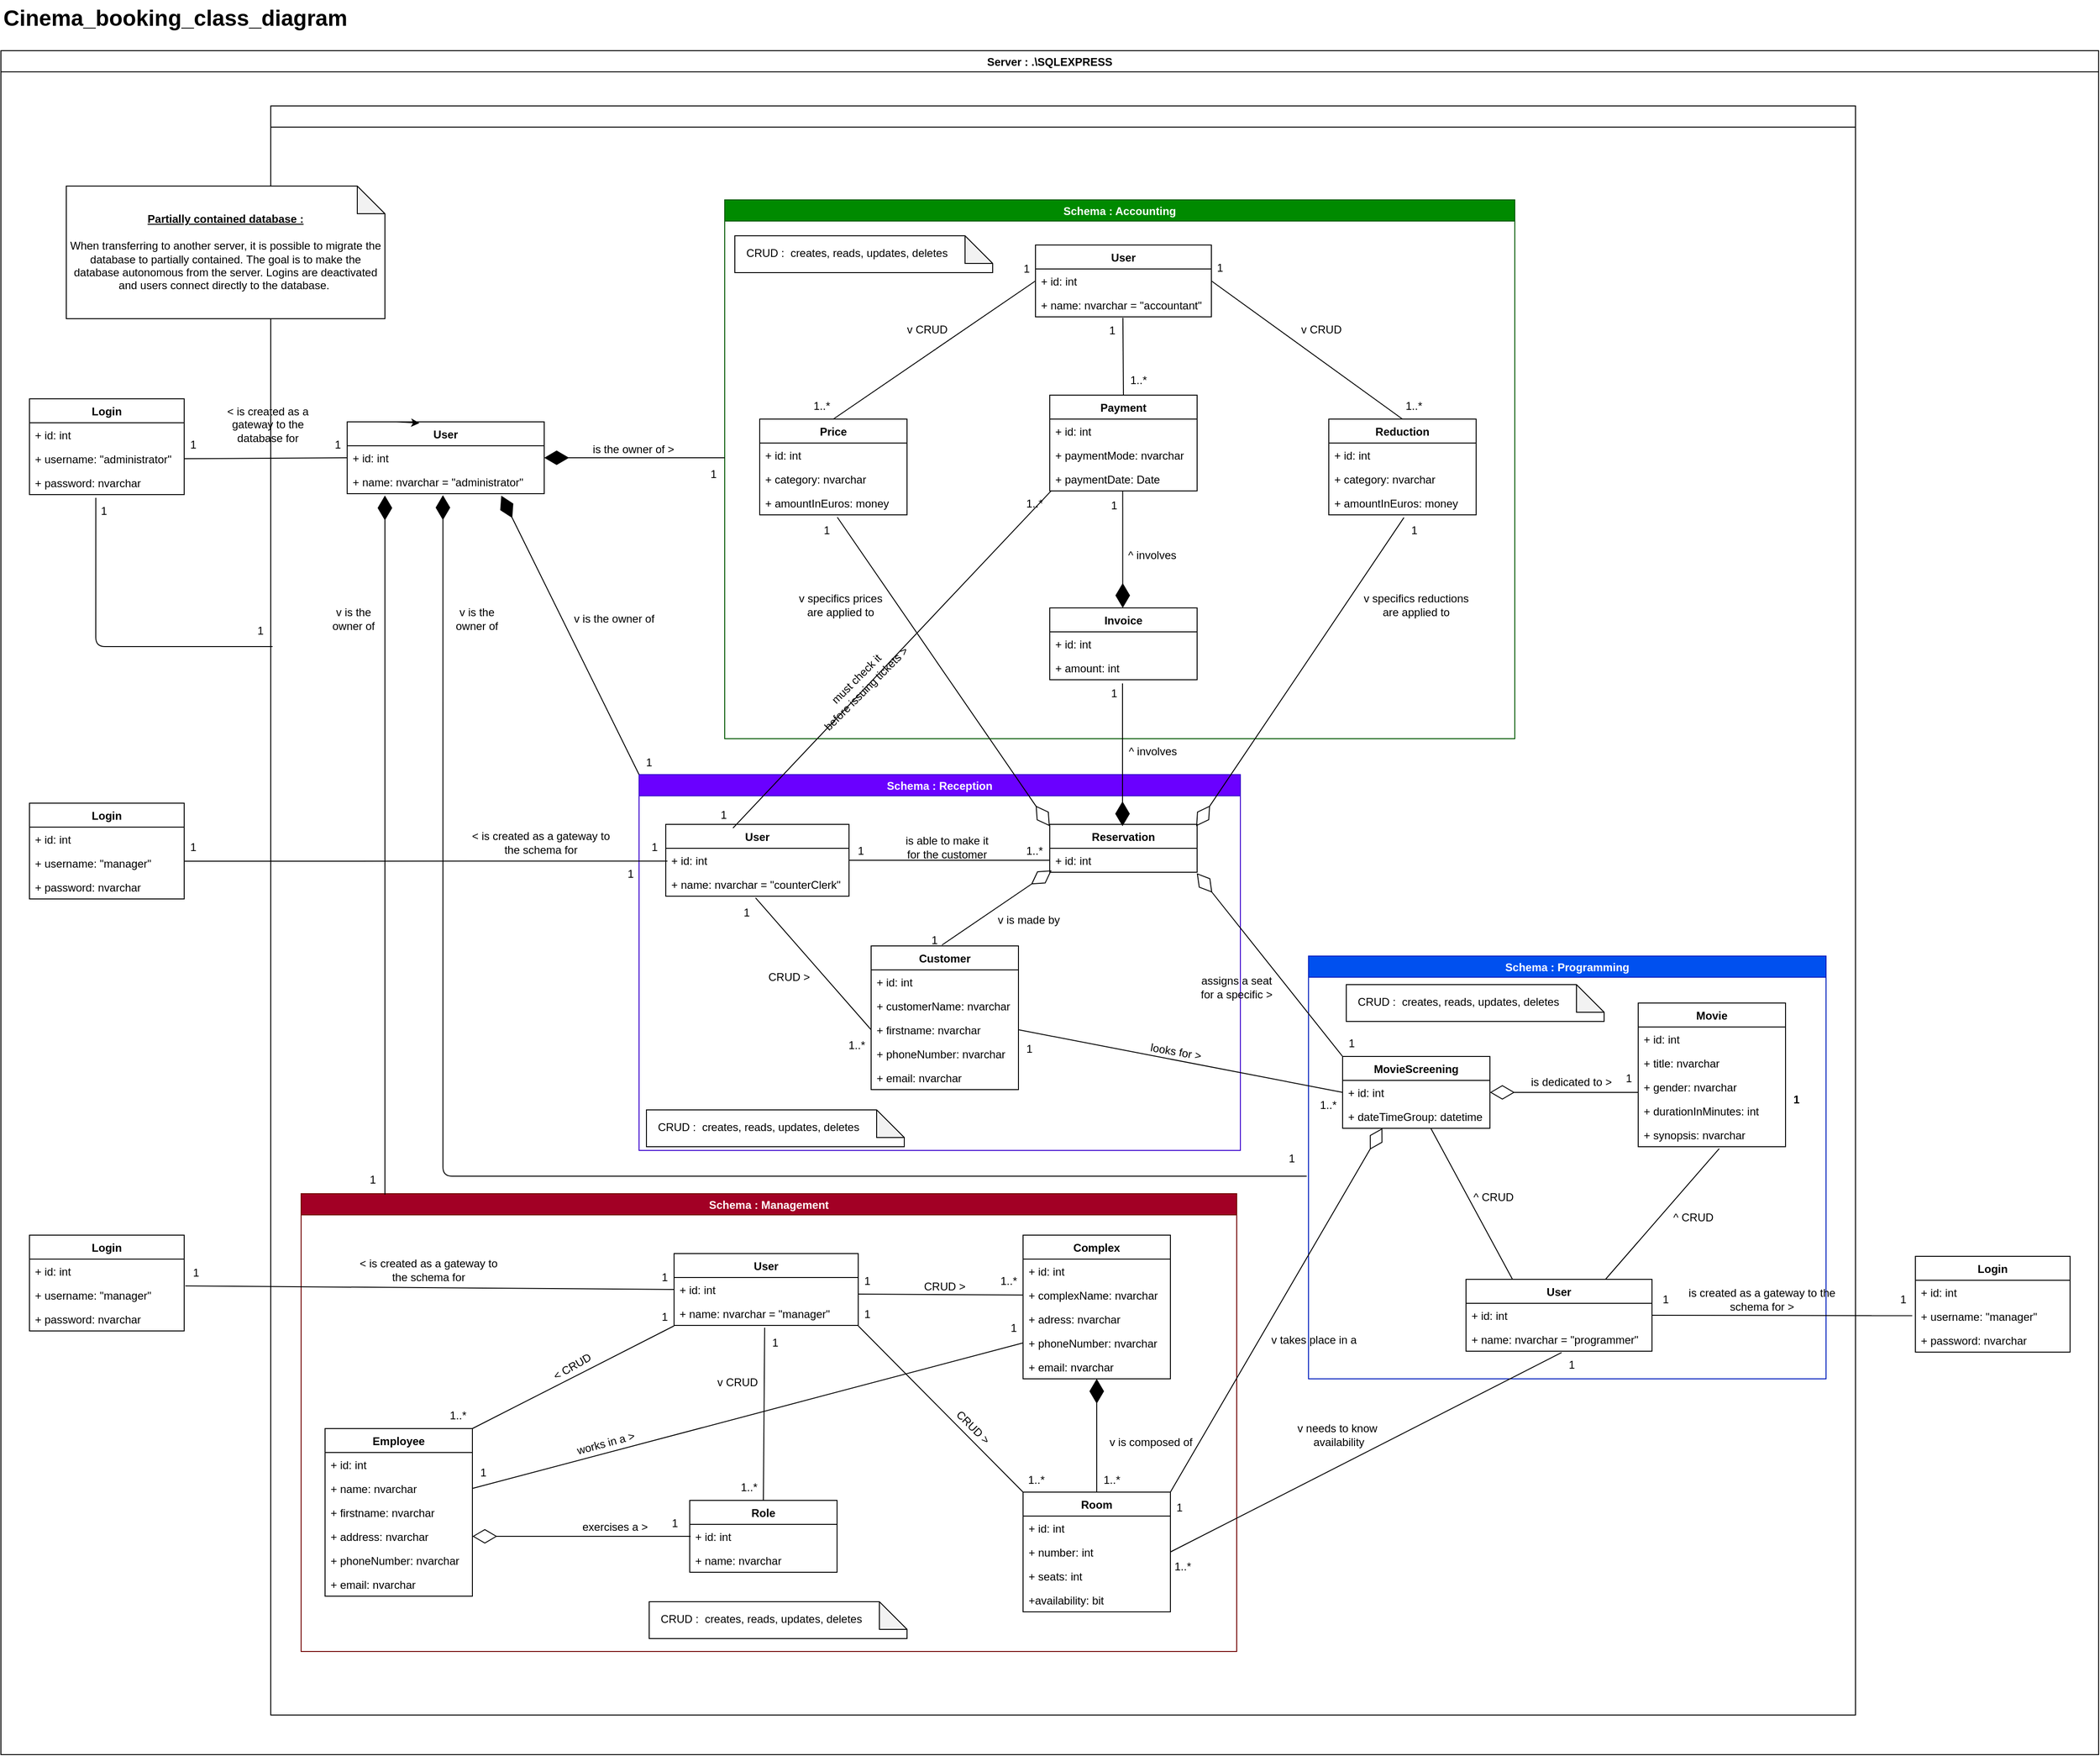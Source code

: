 <mxfile>
    <diagram id="r9itc0HPYhneHl2tyncg" name="Page-1">
        <mxGraphModel dx="-324" dy="2232" grid="0" gridSize="10" guides="1" tooltips="1" connect="1" arrows="1" fold="1" page="0" pageScale="1" pageWidth="1654" pageHeight="1169" math="0" shadow="0">
            <root>
                <mxCell id="0"/>
                <mxCell id="1" parent="0"/>
                <mxCell id="461" value="Schema : Management" style="swimlane;fillColor=#a20025;fontColor=#ffffff;strokeColor=#6F0000;swimlaneFillColor=none;" parent="1" vertex="1">
                    <mxGeometry x="2491" y="1104" width="1016" height="497" as="geometry"/>
                </mxCell>
                <mxCell id="492" value="Role" style="swimlane;fontStyle=1;align=center;verticalAlign=top;childLayout=stackLayout;horizontal=1;startSize=26;horizontalStack=0;resizeParent=1;resizeParentMax=0;resizeLast=0;collapsible=1;marginBottom=0;" parent="461" vertex="1">
                    <mxGeometry x="422" y="333" width="160" height="78" as="geometry"/>
                </mxCell>
                <mxCell id="493" value="+ id: int" style="text;strokeColor=none;fillColor=none;align=left;verticalAlign=top;spacingLeft=4;spacingRight=4;overflow=hidden;rotatable=0;points=[[0,0.5],[1,0.5]];portConstraint=eastwest;" parent="492" vertex="1">
                    <mxGeometry y="26" width="160" height="26" as="geometry"/>
                </mxCell>
                <mxCell id="637" value="+ name: nvarchar" style="text;strokeColor=none;fillColor=none;align=left;verticalAlign=top;spacingLeft=4;spacingRight=4;overflow=hidden;rotatable=0;points=[[0,0.5],[1,0.5]];portConstraint=eastwest;" parent="492" vertex="1">
                    <mxGeometry y="52" width="160" height="26" as="geometry"/>
                </mxCell>
                <mxCell id="468" value="Employee" style="swimlane;fontStyle=1;align=center;verticalAlign=top;childLayout=stackLayout;horizontal=1;startSize=26;horizontalStack=0;resizeParent=1;resizeParentMax=0;resizeLast=0;collapsible=1;marginBottom=0;" parent="461" vertex="1">
                    <mxGeometry x="26" y="255" width="160" height="182" as="geometry"/>
                </mxCell>
                <mxCell id="469" value="+ id: int" style="text;strokeColor=none;fillColor=none;align=left;verticalAlign=top;spacingLeft=4;spacingRight=4;overflow=hidden;rotatable=0;points=[[0,0.5],[1,0.5]];portConstraint=eastwest;" parent="468" vertex="1">
                    <mxGeometry y="26" width="160" height="26" as="geometry"/>
                </mxCell>
                <mxCell id="470" value="+ name: nvarchar" style="text;strokeColor=none;fillColor=none;align=left;verticalAlign=top;spacingLeft=4;spacingRight=4;overflow=hidden;rotatable=0;points=[[0,0.5],[1,0.5]];portConstraint=eastwest;" parent="468" vertex="1">
                    <mxGeometry y="52" width="160" height="26" as="geometry"/>
                </mxCell>
                <mxCell id="471" value="+ firstname: nvarchar" style="text;strokeColor=none;fillColor=none;align=left;verticalAlign=top;spacingLeft=4;spacingRight=4;overflow=hidden;rotatable=0;points=[[0,0.5],[1,0.5]];portConstraint=eastwest;" parent="468" vertex="1">
                    <mxGeometry y="78" width="160" height="26" as="geometry"/>
                </mxCell>
                <mxCell id="472" value="+ address: nvarchar" style="text;strokeColor=none;fillColor=none;align=left;verticalAlign=top;spacingLeft=4;spacingRight=4;overflow=hidden;rotatable=0;points=[[0,0.5],[1,0.5]];portConstraint=eastwest;" parent="468" vertex="1">
                    <mxGeometry y="104" width="160" height="26" as="geometry"/>
                </mxCell>
                <mxCell id="473" value="+ phoneNumber: nvarchar" style="text;strokeColor=none;fillColor=none;align=left;verticalAlign=top;spacingLeft=4;spacingRight=4;overflow=hidden;rotatable=0;points=[[0,0.5],[1,0.5]];portConstraint=eastwest;" parent="468" vertex="1">
                    <mxGeometry y="130" width="160" height="26" as="geometry"/>
                </mxCell>
                <mxCell id="474" value="+ email: nvarchar" style="text;strokeColor=none;fillColor=none;align=left;verticalAlign=top;spacingLeft=4;spacingRight=4;overflow=hidden;rotatable=0;points=[[0,0.5],[1,0.5]];portConstraint=eastwest;" parent="468" vertex="1">
                    <mxGeometry y="156" width="160" height="26" as="geometry"/>
                </mxCell>
                <mxCell id="477" value="User" style="swimlane;fontStyle=1;align=center;verticalAlign=top;childLayout=stackLayout;horizontal=1;startSize=26;horizontalStack=0;resizeParent=1;resizeParentMax=0;resizeLast=0;collapsible=1;marginBottom=0;" parent="461" vertex="1">
                    <mxGeometry x="405" y="65" width="200" height="78" as="geometry">
                        <mxRectangle x="326" y="36" width="60" height="26" as="alternateBounds"/>
                    </mxGeometry>
                </mxCell>
                <mxCell id="478" value="+ id: int" style="text;strokeColor=none;fillColor=none;align=left;verticalAlign=top;spacingLeft=4;spacingRight=4;overflow=hidden;rotatable=0;points=[[0,0.5],[1,0.5]];portConstraint=eastwest;" parent="477" vertex="1">
                    <mxGeometry y="26" width="200" height="26" as="geometry"/>
                </mxCell>
                <mxCell id="479" value="+ name: nvarchar = &quot;manager&quot;" style="text;strokeColor=none;fillColor=none;align=left;verticalAlign=top;spacingLeft=4;spacingRight=4;overflow=hidden;rotatable=0;points=[[0,0.5],[1,0.5]];portConstraint=eastwest;" parent="477" vertex="1">
                    <mxGeometry y="52" width="200" height="26" as="geometry"/>
                </mxCell>
                <mxCell id="485" value="&amp;lt; CRUD&amp;nbsp;" style="text;html=1;strokeColor=none;fillColor=none;align=center;verticalAlign=middle;whiteSpace=wrap;rounded=0;rotation=-30;" parent="461" vertex="1">
                    <mxGeometry x="231" y="172" width="130" height="30" as="geometry"/>
                </mxCell>
                <mxCell id="486" value="1..*" style="text;html=1;strokeColor=none;fillColor=none;align=center;verticalAlign=middle;whiteSpace=wrap;rounded=0;" parent="461" vertex="1">
                    <mxGeometry x="471" y="304" width="31" height="29" as="geometry"/>
                </mxCell>
                <mxCell id="489" value="1" style="text;html=1;strokeColor=none;fillColor=none;align=center;verticalAlign=middle;whiteSpace=wrap;rounded=0;" parent="461" vertex="1">
                    <mxGeometry x="605" y="80" width="20" height="29" as="geometry"/>
                </mxCell>
                <mxCell id="504" value="Room" style="swimlane;fontStyle=1;align=center;verticalAlign=top;childLayout=stackLayout;horizontal=1;startSize=26;horizontalStack=0;resizeParent=1;resizeParentMax=0;resizeLast=0;collapsible=1;marginBottom=0;" parent="461" vertex="1">
                    <mxGeometry x="784" y="324" width="160" height="130" as="geometry"/>
                </mxCell>
                <mxCell id="505" value="+ id: int" style="text;strokeColor=none;fillColor=none;align=left;verticalAlign=top;spacingLeft=4;spacingRight=4;overflow=hidden;rotatable=0;points=[[0,0.5],[1,0.5]];portConstraint=eastwest;" parent="504" vertex="1">
                    <mxGeometry y="26" width="160" height="26" as="geometry"/>
                </mxCell>
                <mxCell id="506" value="+ number: int" style="text;strokeColor=none;fillColor=none;align=left;verticalAlign=top;spacingLeft=4;spacingRight=4;overflow=hidden;rotatable=0;points=[[0,0.5],[1,0.5]];portConstraint=eastwest;" parent="504" vertex="1">
                    <mxGeometry y="52" width="160" height="26" as="geometry"/>
                </mxCell>
                <mxCell id="507" value="+ seats: int" style="text;strokeColor=none;fillColor=none;align=left;verticalAlign=top;spacingLeft=4;spacingRight=4;overflow=hidden;rotatable=0;points=[[0,0.5],[1,0.5]];portConstraint=eastwest;" parent="504" vertex="1">
                    <mxGeometry y="78" width="160" height="26" as="geometry"/>
                </mxCell>
                <mxCell id="727" value="+availability: bit" style="text;strokeColor=none;fillColor=none;align=left;verticalAlign=top;spacingLeft=4;spacingRight=4;overflow=hidden;rotatable=0;points=[[0,0.5],[1,0.5]];portConstraint=eastwest;" parent="504" vertex="1">
                    <mxGeometry y="104" width="160" height="26" as="geometry"/>
                </mxCell>
                <mxCell id="497" value="Complex" style="swimlane;fontStyle=1;align=center;verticalAlign=top;childLayout=stackLayout;horizontal=1;startSize=26;horizontalStack=0;resizeParent=1;resizeParentMax=0;resizeLast=0;collapsible=1;marginBottom=0;labelBackgroundColor=default;" parent="461" vertex="1">
                    <mxGeometry x="784" y="45" width="160" height="156" as="geometry"/>
                </mxCell>
                <mxCell id="498" value="+ id: int" style="text;strokeColor=none;fillColor=none;align=left;verticalAlign=top;spacingLeft=4;spacingRight=4;overflow=hidden;rotatable=0;points=[[0,0.5],[1,0.5]];portConstraint=eastwest;" parent="497" vertex="1">
                    <mxGeometry y="26" width="160" height="26" as="geometry"/>
                </mxCell>
                <mxCell id="499" value="+ complexName: nvarchar" style="text;strokeColor=none;fillColor=none;align=left;verticalAlign=top;spacingLeft=4;spacingRight=4;overflow=hidden;rotatable=0;points=[[0,0.5],[1,0.5]];portConstraint=eastwest;" parent="497" vertex="1">
                    <mxGeometry y="52" width="160" height="26" as="geometry"/>
                </mxCell>
                <mxCell id="500" value="+ adress: nvarchar" style="text;strokeColor=none;fillColor=none;align=left;verticalAlign=top;spacingLeft=4;spacingRight=4;overflow=hidden;rotatable=0;points=[[0,0.5],[1,0.5]];portConstraint=eastwest;" parent="497" vertex="1">
                    <mxGeometry y="78" width="160" height="26" as="geometry"/>
                </mxCell>
                <mxCell id="501" value="+ phoneNumber: nvarchar" style="text;strokeColor=none;fillColor=none;align=left;verticalAlign=top;spacingLeft=4;spacingRight=4;overflow=hidden;rotatable=0;points=[[0,0.5],[1,0.5]];portConstraint=eastwest;" parent="497" vertex="1">
                    <mxGeometry y="104" width="160" height="26" as="geometry"/>
                </mxCell>
                <mxCell id="502" value="+ email: nvarchar" style="text;strokeColor=none;fillColor=none;align=left;verticalAlign=top;spacingLeft=4;spacingRight=4;overflow=hidden;rotatable=0;points=[[0,0.5],[1,0.5]];portConstraint=eastwest;" parent="497" vertex="1">
                    <mxGeometry y="130" width="160" height="26" as="geometry"/>
                </mxCell>
                <mxCell id="133" value="" style="endArrow=diamondThin;endFill=1;endSize=24;html=1;exitX=0.5;exitY=0;exitDx=0;exitDy=0;entryX=0.5;entryY=1;entryDx=0;entryDy=0;" parent="461" source="504" target="497" edge="1">
                    <mxGeometry width="160" relative="1" as="geometry">
                        <mxPoint x="925" y="380" as="sourcePoint"/>
                        <mxPoint x="859" y="243" as="targetPoint"/>
                    </mxGeometry>
                </mxCell>
                <mxCell id="516" value="" style="endArrow=none;html=1;exitX=1;exitY=0;exitDx=0;exitDy=0;entryX=0;entryY=0.5;entryDx=0;entryDy=0;" parent="461" source="468" edge="1">
                    <mxGeometry width="50" height="50" relative="1" as="geometry">
                        <mxPoint x="615" y="311" as="sourcePoint"/>
                        <mxPoint x="405" y="143.5" as="targetPoint"/>
                    </mxGeometry>
                </mxCell>
                <mxCell id="517" value="1" style="text;html=1;strokeColor=none;fillColor=none;align=center;verticalAlign=middle;whiteSpace=wrap;rounded=0;" parent="461" vertex="1">
                    <mxGeometry x="385" y="119" width="20" height="29" as="geometry"/>
                </mxCell>
                <mxCell id="518" value="1..*" style="text;html=1;strokeColor=none;fillColor=none;align=center;verticalAlign=middle;whiteSpace=wrap;rounded=0;" parent="461" vertex="1">
                    <mxGeometry x="155" y="226" width="31" height="29" as="geometry"/>
                </mxCell>
                <mxCell id="520" value="" style="endArrow=none;html=1;exitX=0;exitY=1;exitDx=0;exitDy=0;entryX=0;entryY=0.5;entryDx=0;entryDy=0;" parent="461" source="489" target="499" edge="1">
                    <mxGeometry width="50" height="50" relative="1" as="geometry">
                        <mxPoint x="615" y="311" as="sourcePoint"/>
                        <mxPoint x="732" y="124" as="targetPoint"/>
                    </mxGeometry>
                </mxCell>
                <mxCell id="521" value="CRUD &amp;gt;" style="text;html=1;strokeColor=none;fillColor=none;align=center;verticalAlign=middle;whiteSpace=wrap;rounded=0;" parent="461" vertex="1">
                    <mxGeometry x="634" y="86" width="130" height="30" as="geometry"/>
                </mxCell>
                <mxCell id="522" value="1..*" style="text;html=1;strokeColor=none;fillColor=none;align=center;verticalAlign=middle;whiteSpace=wrap;rounded=0;" parent="461" vertex="1">
                    <mxGeometry x="753" y="80" width="31" height="29" as="geometry"/>
                </mxCell>
                <mxCell id="525" value="1" style="text;html=1;strokeColor=none;fillColor=none;align=center;verticalAlign=middle;whiteSpace=wrap;rounded=0;" parent="461" vertex="1">
                    <mxGeometry x="396" y="343" width="20" height="29" as="geometry"/>
                </mxCell>
                <mxCell id="526" value="" style="endArrow=none;html=1;entryX=1;entryY=0.5;entryDx=0;entryDy=0;exitX=0;exitY=0;exitDx=0;exitDy=0;" parent="461" source="504" edge="1">
                    <mxGeometry width="50" height="50" relative="1" as="geometry">
                        <mxPoint x="615" y="311" as="sourcePoint"/>
                        <mxPoint x="605" y="143.5" as="targetPoint"/>
                    </mxGeometry>
                </mxCell>
                <mxCell id="527" value="CRUD &amp;gt;" style="text;html=1;strokeColor=none;fillColor=none;align=center;verticalAlign=middle;whiteSpace=wrap;rounded=0;rotation=45;" parent="461" vertex="1">
                    <mxGeometry x="665" y="238.5" width="130" height="30" as="geometry"/>
                </mxCell>
                <mxCell id="528" value="" style="endArrow=none;html=1;exitX=0.5;exitY=0;exitDx=0;exitDy=0;entryX=0.492;entryY=1.095;entryDx=0;entryDy=0;entryPerimeter=0;" parent="461" source="492" target="479" edge="1">
                    <mxGeometry width="50" height="50" relative="1" as="geometry">
                        <mxPoint x="615" y="311" as="sourcePoint"/>
                        <mxPoint x="502.2" y="158.7" as="targetPoint"/>
                    </mxGeometry>
                </mxCell>
                <mxCell id="529" value="v CRUD" style="text;html=1;strokeColor=none;fillColor=none;align=center;verticalAlign=middle;whiteSpace=wrap;rounded=0;" parent="461" vertex="1">
                    <mxGeometry x="409" y="190" width="130" height="30" as="geometry"/>
                </mxCell>
                <mxCell id="530" value="" style="endArrow=none;html=1;exitX=1;exitY=0.5;exitDx=0;exitDy=0;entryX=0;entryY=0.5;entryDx=0;entryDy=0;" parent="461" source="470" target="501" edge="1">
                    <mxGeometry width="50" height="50" relative="1" as="geometry">
                        <mxPoint x="609" y="311" as="sourcePoint"/>
                        <mxPoint x="659" y="261" as="targetPoint"/>
                    </mxGeometry>
                </mxCell>
                <mxCell id="531" value="works in a &amp;gt;" style="text;html=1;strokeColor=none;fillColor=none;align=center;verticalAlign=middle;whiteSpace=wrap;rounded=0;rotation=-15;" parent="461" vertex="1">
                    <mxGeometry x="266" y="256" width="130" height="30" as="geometry"/>
                </mxCell>
                <mxCell id="533" value="1" style="text;html=1;strokeColor=none;fillColor=none;align=center;verticalAlign=middle;whiteSpace=wrap;rounded=0;" parent="461" vertex="1">
                    <mxGeometry x="188" y="288" width="20" height="29" as="geometry"/>
                </mxCell>
                <mxCell id="534" value="1" style="text;html=1;strokeColor=none;fillColor=none;align=center;verticalAlign=middle;whiteSpace=wrap;rounded=0;" parent="461" vertex="1">
                    <mxGeometry x="764" y="131" width="20" height="29" as="geometry"/>
                </mxCell>
                <mxCell id="535" value="1..*" style="text;html=1;strokeColor=none;fillColor=none;align=center;verticalAlign=middle;whiteSpace=wrap;rounded=0;" parent="461" vertex="1">
                    <mxGeometry x="865" y="296" width="31" height="29" as="geometry"/>
                </mxCell>
                <mxCell id="536" value="1..*" style="text;html=1;strokeColor=none;fillColor=none;align=center;verticalAlign=middle;whiteSpace=wrap;rounded=0;" parent="461" vertex="1">
                    <mxGeometry x="783" y="296" width="31" height="29" as="geometry"/>
                </mxCell>
                <mxCell id="537" value="1" style="text;html=1;strokeColor=none;fillColor=none;align=center;verticalAlign=middle;whiteSpace=wrap;rounded=0;" parent="461" vertex="1">
                    <mxGeometry x="605" y="116" width="20" height="29" as="geometry"/>
                </mxCell>
                <mxCell id="582" value="v is composed of" style="text;html=1;strokeColor=none;fillColor=none;align=center;verticalAlign=middle;whiteSpace=wrap;rounded=0;" parent="461" vertex="1">
                    <mxGeometry x="858" y="255" width="130" height="30" as="geometry"/>
                </mxCell>
                <mxCell id="773" value="" style="endArrow=diamondThin;endFill=0;endSize=24;html=1;entryX=1;entryY=0.5;entryDx=0;entryDy=0;" parent="461" target="472" edge="1">
                    <mxGeometry width="160" relative="1" as="geometry">
                        <mxPoint x="423" y="372" as="sourcePoint"/>
                        <mxPoint x="528" y="-148" as="targetPoint"/>
                    </mxGeometry>
                </mxCell>
                <mxCell id="538" value="Schema : Accounting" style="swimlane;fillColor=#008a00;fontColor=#ffffff;strokeColor=#005700;swimlaneFillColor=none;" parent="1" vertex="1">
                    <mxGeometry x="2951" y="25" width="858" height="585" as="geometry"/>
                </mxCell>
                <mxCell id="642" value="Invoice" style="swimlane;fontStyle=1;align=center;verticalAlign=top;childLayout=stackLayout;horizontal=1;startSize=26;horizontalStack=0;resizeParent=1;resizeParentMax=0;resizeLast=0;collapsible=1;marginBottom=0;" parent="538" vertex="1">
                    <mxGeometry x="353" y="443" width="160" height="78" as="geometry"/>
                </mxCell>
                <mxCell id="643" value="+ id: int" style="text;strokeColor=none;fillColor=none;align=left;verticalAlign=top;spacingLeft=4;spacingRight=4;overflow=hidden;rotatable=0;points=[[0,0.5],[1,0.5]];portConstraint=eastwest;" parent="642" vertex="1">
                    <mxGeometry y="26" width="160" height="26" as="geometry"/>
                </mxCell>
                <mxCell id="682" value="+ amount: int" style="text;strokeColor=none;fillColor=none;align=left;verticalAlign=top;spacingLeft=4;spacingRight=4;overflow=hidden;rotatable=0;points=[[0,0.5],[1,0.5]];portConstraint=eastwest;" parent="642" vertex="1">
                    <mxGeometry y="52" width="160" height="26" as="geometry"/>
                </mxCell>
                <mxCell id="653" value="1" style="text;html=1;strokeColor=none;fillColor=none;align=center;verticalAlign=middle;whiteSpace=wrap;rounded=0;" parent="538" vertex="1">
                    <mxGeometry x="528" y="59" width="20" height="29" as="geometry"/>
                </mxCell>
                <mxCell id="656" value="1..*" style="text;html=1;strokeColor=none;fillColor=none;align=center;verticalAlign=middle;whiteSpace=wrap;rounded=0;" parent="538" vertex="1">
                    <mxGeometry x="434" y="181" width="31" height="29" as="geometry"/>
                </mxCell>
                <mxCell id="660" value="v CRUD" style="text;html=1;strokeColor=none;fillColor=none;align=center;verticalAlign=middle;whiteSpace=wrap;rounded=0;" parent="538" vertex="1">
                    <mxGeometry x="583" y="126" width="130" height="30" as="geometry"/>
                </mxCell>
                <mxCell id="661" value="v CRUD" style="text;html=1;strokeColor=none;fillColor=none;align=center;verticalAlign=middle;whiteSpace=wrap;rounded=0;" parent="538" vertex="1">
                    <mxGeometry x="155" y="126" width="130" height="30" as="geometry"/>
                </mxCell>
                <mxCell id="561" value="Schema : Reception" style="swimlane;fillColor=#6a00ff;fontColor=#ffffff;strokeColor=#3700CC;swimlaneFillColor=none;startSize=23;" parent="1" vertex="1">
                    <mxGeometry x="2858" y="649" width="653" height="408" as="geometry"/>
                </mxCell>
                <mxCell id="562" value="Customer" style="swimlane;fontStyle=1;align=center;verticalAlign=top;childLayout=stackLayout;horizontal=1;startSize=26;horizontalStack=0;resizeParent=1;resizeParentMax=0;resizeLast=0;collapsible=1;marginBottom=0;" parent="561" vertex="1">
                    <mxGeometry x="252" y="186" width="160" height="156" as="geometry"/>
                </mxCell>
                <mxCell id="563" value="+ id: int" style="text;strokeColor=none;fillColor=none;align=left;verticalAlign=top;spacingLeft=4;spacingRight=4;overflow=hidden;rotatable=0;points=[[0,0.5],[1,0.5]];portConstraint=eastwest;" parent="562" vertex="1">
                    <mxGeometry y="26" width="160" height="26" as="geometry"/>
                </mxCell>
                <mxCell id="564" value="+ customerName: nvarchar" style="text;strokeColor=none;fillColor=none;align=left;verticalAlign=top;spacingLeft=4;spacingRight=4;overflow=hidden;rotatable=0;points=[[0,0.5],[1,0.5]];portConstraint=eastwest;" parent="562" vertex="1">
                    <mxGeometry y="52" width="160" height="26" as="geometry"/>
                </mxCell>
                <mxCell id="565" value="+ firstname: nvarchar" style="text;strokeColor=none;fillColor=none;align=left;verticalAlign=top;spacingLeft=4;spacingRight=4;overflow=hidden;rotatable=0;points=[[0,0.5],[1,0.5]];portConstraint=eastwest;" parent="562" vertex="1">
                    <mxGeometry y="78" width="160" height="26" as="geometry"/>
                </mxCell>
                <mxCell id="566" value="+ phoneNumber: nvarchar" style="text;strokeColor=none;fillColor=none;align=left;verticalAlign=top;spacingLeft=4;spacingRight=4;overflow=hidden;rotatable=0;points=[[0,0.5],[1,0.5]];portConstraint=eastwest;" parent="562" vertex="1">
                    <mxGeometry y="104" width="160" height="26" as="geometry"/>
                </mxCell>
                <mxCell id="567" value="+ email: nvarchar" style="text;strokeColor=none;fillColor=none;align=left;verticalAlign=top;spacingLeft=4;spacingRight=4;overflow=hidden;rotatable=0;points=[[0,0.5],[1,0.5]];portConstraint=eastwest;" parent="562" vertex="1">
                    <mxGeometry y="130" width="160" height="26" as="geometry"/>
                </mxCell>
                <mxCell id="570" value="User" style="swimlane;fontStyle=1;align=center;verticalAlign=top;childLayout=stackLayout;horizontal=1;startSize=26;horizontalStack=0;resizeParent=1;resizeParentMax=0;resizeLast=0;collapsible=1;marginBottom=0;" parent="561" vertex="1">
                    <mxGeometry x="29" y="54" width="199" height="78" as="geometry"/>
                </mxCell>
                <mxCell id="571" value="+ id: int" style="text;strokeColor=none;fillColor=none;align=left;verticalAlign=top;spacingLeft=4;spacingRight=4;overflow=hidden;rotatable=0;points=[[0,0.5],[1,0.5]];portConstraint=eastwest;" parent="570" vertex="1">
                    <mxGeometry y="26" width="199" height="26" as="geometry"/>
                </mxCell>
                <mxCell id="572" value="+ name: nvarchar = &quot;counterClerk&quot;" style="text;strokeColor=none;fillColor=none;align=left;verticalAlign=top;spacingLeft=4;spacingRight=4;overflow=hidden;rotatable=0;points=[[0,0.5],[1,0.5]];portConstraint=eastwest;" parent="570" vertex="1">
                    <mxGeometry y="52" width="199" height="26" as="geometry"/>
                </mxCell>
                <mxCell id="614" value="" style="endArrow=none;html=1;exitX=0.49;exitY=1.071;exitDx=0;exitDy=0;exitPerimeter=0;entryX=0;entryY=0.5;entryDx=0;entryDy=0;" parent="561" source="572" target="565" edge="1">
                    <mxGeometry width="50" height="50" relative="1" as="geometry">
                        <mxPoint x="108.336" y="161.898" as="sourcePoint"/>
                        <mxPoint x="600" y="226" as="targetPoint"/>
                    </mxGeometry>
                </mxCell>
                <mxCell id="616" value="" style="endArrow=none;html=1;exitX=1;exitY=0.5;exitDx=0;exitDy=0;entryX=0;entryY=0.5;entryDx=0;entryDy=0;" parent="561" source="571" target="626" edge="1">
                    <mxGeometry width="50" height="50" relative="1" as="geometry">
                        <mxPoint x="550" y="291" as="sourcePoint"/>
                        <mxPoint x="465" y="93.0" as="targetPoint"/>
                    </mxGeometry>
                </mxCell>
                <mxCell id="625" value="Reservation" style="swimlane;fontStyle=1;align=center;verticalAlign=top;childLayout=stackLayout;horizontal=1;startSize=26;horizontalStack=0;resizeParent=1;resizeParentMax=0;resizeLast=0;collapsible=1;marginBottom=0;" parent="561" vertex="1">
                    <mxGeometry x="446" y="54" width="160" height="52" as="geometry"/>
                </mxCell>
                <mxCell id="626" value="+ id: int" style="text;strokeColor=none;fillColor=none;align=left;verticalAlign=top;spacingLeft=4;spacingRight=4;overflow=hidden;rotatable=0;points=[[0,0.5],[1,0.5]];portConstraint=eastwest;" parent="625" vertex="1">
                    <mxGeometry y="26" width="160" height="26" as="geometry"/>
                </mxCell>
                <mxCell id="629" value="CRUD &amp;gt;" style="text;html=1;strokeColor=none;fillColor=none;align=center;verticalAlign=middle;whiteSpace=wrap;rounded=0;" parent="561" vertex="1">
                    <mxGeometry x="98" y="205" width="130" height="30" as="geometry"/>
                </mxCell>
                <mxCell id="688" value="" style="endArrow=diamondThin;endFill=0;endSize=24;html=1;" parent="561" edge="1">
                    <mxGeometry width="160" relative="1" as="geometry">
                        <mxPoint x="329" y="185" as="sourcePoint"/>
                        <mxPoint x="448" y="104" as="targetPoint"/>
                    </mxGeometry>
                </mxCell>
                <mxCell id="599" value="" style="endArrow=diamondThin;endFill=0;endSize=24;html=1;exitX=0.51;exitY=1.114;exitDx=0;exitDy=0;exitPerimeter=0;" parent="1" source="555" edge="1">
                    <mxGeometry width="160" relative="1" as="geometry">
                        <mxPoint x="3163" y="461" as="sourcePoint"/>
                        <mxPoint x="3463" y="705" as="targetPoint"/>
                    </mxGeometry>
                </mxCell>
                <mxCell id="603" value="" style="endArrow=diamondThin;endFill=0;endSize=24;html=1;exitX=0.527;exitY=1.101;exitDx=0;exitDy=0;exitPerimeter=0;" parent="1" source="549" edge="1">
                    <mxGeometry width="160" relative="1" as="geometry">
                        <mxPoint x="3069" y="359" as="sourcePoint"/>
                        <mxPoint x="3304" y="705" as="targetPoint"/>
                    </mxGeometry>
                </mxCell>
                <mxCell id="608" value=" " style="swimlane;startSize=23;labelBackgroundColor=none;swimlaneLine=1;strokeColor=default;" parent="1" vertex="1">
                    <mxGeometry x="2458" y="-77" width="1721" height="1747" as="geometry"/>
                </mxCell>
                <mxCell id="441" value="Schema : Programming" style="swimlane;rotation=0;fillColor=#0050ef;fontColor=#ffffff;strokeColor=#001DBC;swimlaneFillColor=none;" parent="608" vertex="1">
                    <mxGeometry x="1127" y="923" width="562" height="459" as="geometry">
                        <mxRectangle x="1837.5" y="694.5" width="120" height="23" as="alternateBounds"/>
                    </mxGeometry>
                </mxCell>
                <mxCell id="31" value="MovieScreening" style="swimlane;fontStyle=1;align=center;verticalAlign=top;childLayout=stackLayout;horizontal=1;startSize=26;horizontalStack=0;resizeParent=1;resizeParentMax=0;resizeLast=0;collapsible=1;marginBottom=0;" parent="441" vertex="1">
                    <mxGeometry x="37" y="109" width="160" height="78" as="geometry"/>
                </mxCell>
                <mxCell id="32" value="+ id: int" style="text;strokeColor=none;fillColor=none;align=left;verticalAlign=top;spacingLeft=4;spacingRight=4;overflow=hidden;rotatable=0;points=[[0,0.5],[1,0.5]];portConstraint=eastwest;" parent="31" vertex="1">
                    <mxGeometry y="26" width="160" height="26" as="geometry"/>
                </mxCell>
                <mxCell id="66" value="+ dateTimeGroup: datetime" style="text;strokeColor=none;fillColor=none;align=left;verticalAlign=top;spacingLeft=4;spacingRight=4;overflow=hidden;rotatable=0;points=[[0,0.5],[1,0.5]];portConstraint=eastwest;" parent="31" vertex="1">
                    <mxGeometry y="52" width="160" height="26" as="geometry"/>
                </mxCell>
                <mxCell id="457" value="1..*" style="text;html=1;strokeColor=none;fillColor=none;align=center;verticalAlign=middle;whiteSpace=wrap;rounded=0;" parent="441" vertex="1">
                    <mxGeometry x="432" y="45" width="31" height="29" as="geometry"/>
                </mxCell>
                <mxCell id="43" value="Movie" style="swimlane;fontStyle=1;align=center;verticalAlign=top;childLayout=stackLayout;horizontal=1;startSize=26;horizontalStack=0;resizeParent=1;resizeParentMax=0;resizeLast=0;collapsible=1;marginBottom=0;" parent="441" vertex="1">
                    <mxGeometry x="358" y="51" width="160" height="156" as="geometry"/>
                </mxCell>
                <mxCell id="44" value="+ id: int" style="text;strokeColor=none;fillColor=none;align=left;verticalAlign=top;spacingLeft=4;spacingRight=4;overflow=hidden;rotatable=0;points=[[0,0.5],[1,0.5]];portConstraint=eastwest;" parent="43" vertex="1">
                    <mxGeometry y="26" width="160" height="26" as="geometry"/>
                </mxCell>
                <mxCell id="67" value="+ title: nvarchar" style="text;strokeColor=none;fillColor=none;align=left;verticalAlign=top;spacingLeft=4;spacingRight=4;overflow=hidden;rotatable=0;points=[[0,0.5],[1,0.5]];portConstraint=eastwest;" parent="43" vertex="1">
                    <mxGeometry y="52" width="160" height="26" as="geometry"/>
                </mxCell>
                <mxCell id="68" value="+ gender: nvarchar" style="text;strokeColor=none;fillColor=none;align=left;verticalAlign=top;spacingLeft=4;spacingRight=4;overflow=hidden;rotatable=0;points=[[0,0.5],[1,0.5]];portConstraint=eastwest;" parent="43" vertex="1">
                    <mxGeometry y="78" width="160" height="26" as="geometry"/>
                </mxCell>
                <mxCell id="69" value="+ durationInMinutes: int" style="text;strokeColor=none;fillColor=none;align=left;verticalAlign=top;spacingLeft=4;spacingRight=4;overflow=hidden;rotatable=0;points=[[0,0.5],[1,0.5]];portConstraint=eastwest;" parent="43" vertex="1">
                    <mxGeometry y="104" width="160" height="26" as="geometry"/>
                </mxCell>
                <mxCell id="70" value="+ synopsis: nvarchar" style="text;strokeColor=none;fillColor=none;align=left;verticalAlign=top;spacingLeft=4;spacingRight=4;overflow=hidden;rotatable=0;points=[[0,0.5],[1,0.5]];portConstraint=eastwest;" parent="43" vertex="1">
                    <mxGeometry y="130" width="160" height="26" as="geometry"/>
                </mxCell>
                <mxCell id="211" value="" style="endArrow=diamondThin;endFill=0;endSize=24;html=1;entryX=1;entryY=0.5;entryDx=0;entryDy=0;exitX=0;exitY=-0.269;exitDx=0;exitDy=0;exitPerimeter=0;" parent="441" source="69" target="32" edge="1">
                    <mxGeometry width="160" relative="1" as="geometry">
                        <mxPoint x="-42" y="-74" as="sourcePoint"/>
                        <mxPoint x="118" y="-74" as="targetPoint"/>
                    </mxGeometry>
                </mxCell>
                <mxCell id="212" value="is dedicated to &amp;gt;" style="text;html=1;strokeColor=none;fillColor=none;align=center;verticalAlign=middle;whiteSpace=wrap;rounded=0;" parent="441" vertex="1">
                    <mxGeometry x="218.003" y="122" width="135.449" height="30" as="geometry"/>
                </mxCell>
                <mxCell id="214" value="1" style="text;html=1;strokeColor=none;fillColor=none;align=center;verticalAlign=middle;whiteSpace=wrap;rounded=0;" parent="441" vertex="1">
                    <mxGeometry x="338" y="118" width="20" height="29" as="geometry"/>
                </mxCell>
                <mxCell id="16" value="User" style="swimlane;fontStyle=1;align=center;verticalAlign=top;childLayout=stackLayout;horizontal=1;startSize=26;horizontalStack=0;resizeParent=1;resizeParentMax=0;resizeLast=0;collapsible=1;marginBottom=0;" parent="441" vertex="1">
                    <mxGeometry x="171" y="351" width="202" height="78" as="geometry"/>
                </mxCell>
                <mxCell id="17" value="+ id: int" style="text;strokeColor=none;fillColor=none;align=left;verticalAlign=top;spacingLeft=4;spacingRight=4;overflow=hidden;rotatable=0;points=[[0,0.5],[1,0.5]];portConstraint=eastwest;" parent="16" vertex="1">
                    <mxGeometry y="26" width="202" height="26" as="geometry"/>
                </mxCell>
                <mxCell id="193" value="+ name: nvarchar = &quot;programmer&quot;" style="text;strokeColor=none;fillColor=none;align=left;verticalAlign=top;spacingLeft=4;spacingRight=4;overflow=hidden;rotatable=0;points=[[0,0.5],[1,0.5]];portConstraint=eastwest;" parent="16" vertex="1">
                    <mxGeometry y="52" width="202" height="26" as="geometry"/>
                </mxCell>
                <mxCell id="611" value="" style="endArrow=none;html=1;exitX=0.25;exitY=0;exitDx=0;exitDy=0;entryX=0.6;entryY=1.016;entryDx=0;entryDy=0;entryPerimeter=0;" parent="441" source="16" target="66" edge="1">
                    <mxGeometry width="50" height="50" relative="1" as="geometry">
                        <mxPoint x="155" y="148" as="sourcePoint"/>
                        <mxPoint x="205" y="98" as="targetPoint"/>
                    </mxGeometry>
                </mxCell>
                <mxCell id="613" value="" style="endArrow=none;html=1;exitX=0.75;exitY=0;exitDx=0;exitDy=0;entryX=0.55;entryY=1.078;entryDx=0;entryDy=0;entryPerimeter=0;" parent="441" source="16" target="70" edge="1">
                    <mxGeometry width="50" height="50" relative="1" as="geometry">
                        <mxPoint x="774" y="412" as="sourcePoint"/>
                        <mxPoint x="444.88" y="244.562" as="targetPoint"/>
                    </mxGeometry>
                </mxCell>
                <mxCell id="664" value="^ CRUD" style="text;html=1;strokeColor=none;fillColor=none;align=center;verticalAlign=middle;whiteSpace=wrap;rounded=0;" parent="441" vertex="1">
                    <mxGeometry x="136" y="247" width="130" height="30" as="geometry"/>
                </mxCell>
                <mxCell id="689" value="^ CRUD" style="text;html=1;strokeColor=none;fillColor=none;align=center;verticalAlign=middle;whiteSpace=wrap;rounded=0;" parent="441" vertex="1">
                    <mxGeometry x="353.45" y="269" width="130" height="30" as="geometry"/>
                </mxCell>
                <mxCell id="678" value="v takes place in a" style="text;html=1;strokeColor=none;fillColor=none;align=center;verticalAlign=middle;whiteSpace=wrap;rounded=0;" parent="441" vertex="1">
                    <mxGeometry x="-59" y="402" width="130" height="30" as="geometry"/>
                </mxCell>
                <mxCell id="724" value="1" style="text;html=1;strokeColor=none;fillColor=none;align=center;verticalAlign=middle;whiteSpace=wrap;rounded=0;" parent="441" vertex="1">
                    <mxGeometry x="275.73" y="429" width="20" height="29" as="geometry"/>
                </mxCell>
                <mxCell id="730" value="1" style="text;html=1;strokeColor=none;fillColor=none;align=center;verticalAlign=middle;whiteSpace=wrap;rounded=0;" parent="441" vertex="1">
                    <mxGeometry x="37" y="80" width="20" height="29" as="geometry"/>
                </mxCell>
                <mxCell id="735" value="1..*" style="text;html=1;strokeColor=none;fillColor=none;align=center;verticalAlign=middle;whiteSpace=wrap;rounded=0;" parent="441" vertex="1">
                    <mxGeometry x="6" y="147" width="31" height="29" as="geometry"/>
                </mxCell>
                <mxCell id="589" value="User" style="swimlane;fontStyle=1;align=center;verticalAlign=top;childLayout=stackLayout;horizontal=1;startSize=26;horizontalStack=0;resizeParent=1;resizeParentMax=0;resizeLast=0;collapsible=1;marginBottom=0;" parent="608" vertex="1">
                    <mxGeometry x="830.5" y="151" width="191" height="78" as="geometry"/>
                </mxCell>
                <mxCell id="590" value="+ id: int" style="text;strokeColor=none;fillColor=none;align=left;verticalAlign=top;spacingLeft=4;spacingRight=4;overflow=hidden;rotatable=0;points=[[0,0.5],[1,0.5]];portConstraint=eastwest;" parent="589" vertex="1">
                    <mxGeometry y="26" width="191" height="26" as="geometry"/>
                </mxCell>
                <mxCell id="594" value="+ name: nvarchar = &quot;accountant&quot;" style="text;strokeColor=none;fillColor=none;align=left;verticalAlign=top;spacingLeft=4;spacingRight=4;overflow=hidden;rotatable=0;points=[[0,0.5],[1,0.5]];portConstraint=eastwest;" parent="589" vertex="1">
                    <mxGeometry y="52" width="191" height="26" as="geometry"/>
                </mxCell>
                <mxCell id="558" value="1" style="text;html=1;strokeColor=none;fillColor=none;align=center;verticalAlign=middle;whiteSpace=wrap;rounded=0;" parent="608" vertex="1">
                    <mxGeometry x="810.5" y="162" width="20" height="29" as="geometry"/>
                </mxCell>
                <mxCell id="631" value="must check it&lt;br&gt;before issuing tickets &amp;gt;" style="text;html=1;strokeColor=none;fillColor=none;align=center;verticalAlign=middle;whiteSpace=wrap;rounded=0;rotation=-45;" parent="608" vertex="1">
                    <mxGeometry x="573.03" y="612.47" width="137" height="30" as="geometry"/>
                </mxCell>
                <mxCell id="632" value="is able to make it &lt;br&gt;for the customer" style="text;html=1;strokeColor=none;fillColor=none;align=center;verticalAlign=middle;whiteSpace=wrap;rounded=0;" parent="608" vertex="1">
                    <mxGeometry x="655" y="790" width="159" height="30" as="geometry"/>
                </mxCell>
                <mxCell id="559" value="1" style="text;html=1;strokeColor=none;fillColor=none;align=center;verticalAlign=middle;whiteSpace=wrap;rounded=0;" parent="608" vertex="1">
                    <mxGeometry x="594" y="446" width="20" height="29" as="geometry"/>
                </mxCell>
                <mxCell id="635" value="1" style="text;html=1;strokeColor=none;fillColor=none;align=center;verticalAlign=middle;whiteSpace=wrap;rounded=0;" parent="608" vertex="1">
                    <mxGeometry x="482" y="755" width="20" height="29" as="geometry"/>
                </mxCell>
                <mxCell id="636" value="1" style="text;html=1;strokeColor=none;fillColor=none;align=center;verticalAlign=middle;whiteSpace=wrap;rounded=0;" parent="608" vertex="1">
                    <mxGeometry x="631" y="794" width="20" height="29" as="geometry"/>
                </mxCell>
                <mxCell id="552" value="Reduction" style="swimlane;fontStyle=1;align=center;verticalAlign=top;childLayout=stackLayout;horizontal=1;startSize=26;horizontalStack=0;resizeParent=1;resizeParentMax=0;resizeLast=0;collapsible=1;marginBottom=0;" parent="608" vertex="1">
                    <mxGeometry x="1149" y="340" width="160" height="104" as="geometry"/>
                </mxCell>
                <mxCell id="553" value="+ id: int" style="text;strokeColor=none;fillColor=none;align=left;verticalAlign=top;spacingLeft=4;spacingRight=4;overflow=hidden;rotatable=0;points=[[0,0.5],[1,0.5]];portConstraint=eastwest;" parent="552" vertex="1">
                    <mxGeometry y="26" width="160" height="26" as="geometry"/>
                </mxCell>
                <mxCell id="554" value="+ category: nvarchar" style="text;strokeColor=none;fillColor=none;align=left;verticalAlign=top;spacingLeft=4;spacingRight=4;overflow=hidden;rotatable=0;points=[[0,0.5],[1,0.5]];portConstraint=eastwest;" parent="552" vertex="1">
                    <mxGeometry y="52" width="160" height="26" as="geometry"/>
                </mxCell>
                <mxCell id="555" value="+ amountInEuros: money" style="text;strokeColor=none;fillColor=none;align=left;verticalAlign=top;spacingLeft=4;spacingRight=4;overflow=hidden;rotatable=0;points=[[0,0.5],[1,0.5]];portConstraint=eastwest;" parent="552" vertex="1">
                    <mxGeometry y="78" width="160" height="26" as="geometry"/>
                </mxCell>
                <mxCell id="597" value="" style="endArrow=none;html=1;entryX=1;entryY=0.5;entryDx=0;entryDy=0;exitX=0.5;exitY=0;exitDx=0;exitDy=0;" parent="608" source="552" target="590" edge="1">
                    <mxGeometry width="50" height="50" relative="1" as="geometry">
                        <mxPoint x="931" y="378" as="sourcePoint"/>
                        <mxPoint x="1017.5" y="191.0" as="targetPoint"/>
                    </mxGeometry>
                </mxCell>
                <mxCell id="546" value="Price" style="swimlane;fontStyle=1;align=center;verticalAlign=top;childLayout=stackLayout;horizontal=1;startSize=26;horizontalStack=0;resizeParent=1;resizeParentMax=0;resizeLast=0;collapsible=1;marginBottom=0;" parent="608" vertex="1">
                    <mxGeometry x="531" y="340" width="160" height="104" as="geometry">
                        <mxRectangle x="578" y="400" width="60" height="26" as="alternateBounds"/>
                    </mxGeometry>
                </mxCell>
                <mxCell id="547" value="+ id: int" style="text;strokeColor=none;fillColor=none;align=left;verticalAlign=top;spacingLeft=4;spacingRight=4;overflow=hidden;rotatable=0;points=[[0,0.5],[1,0.5]];portConstraint=eastwest;" parent="546" vertex="1">
                    <mxGeometry y="26" width="160" height="26" as="geometry"/>
                </mxCell>
                <mxCell id="548" value="+ category: nvarchar" style="text;strokeColor=none;fillColor=none;align=left;verticalAlign=top;spacingLeft=4;spacingRight=4;overflow=hidden;rotatable=0;points=[[0,0.5],[1,0.5]];portConstraint=eastwest;" parent="546" vertex="1">
                    <mxGeometry y="52" width="160" height="26" as="geometry"/>
                </mxCell>
                <mxCell id="549" value="+ amountInEuros: money" style="text;strokeColor=none;fillColor=none;align=left;verticalAlign=top;spacingLeft=4;spacingRight=4;overflow=hidden;rotatable=0;points=[[0,0.5],[1,0.5]];portConstraint=eastwest;" parent="546" vertex="1">
                    <mxGeometry y="78" width="160" height="26" as="geometry"/>
                </mxCell>
                <mxCell id="596" value="" style="endArrow=none;html=1;exitX=0.5;exitY=0;exitDx=0;exitDy=0;entryX=0;entryY=0.5;entryDx=0;entryDy=0;" parent="608" source="546" target="590" edge="1">
                    <mxGeometry width="50" height="50" relative="1" as="geometry">
                        <mxPoint x="931" y="378" as="sourcePoint"/>
                        <mxPoint x="826.5" y="191.0" as="targetPoint"/>
                    </mxGeometry>
                </mxCell>
                <mxCell id="539" value="Payment" style="swimlane;fontStyle=1;align=center;verticalAlign=top;childLayout=stackLayout;horizontal=1;startSize=26;horizontalStack=0;resizeParent=1;resizeParentMax=0;resizeLast=0;collapsible=1;marginBottom=0;" parent="608" vertex="1">
                    <mxGeometry x="846" y="314" width="160" height="104" as="geometry"/>
                </mxCell>
                <mxCell id="540" value="+ id: int" style="text;strokeColor=none;fillColor=none;align=left;verticalAlign=top;spacingLeft=4;spacingRight=4;overflow=hidden;rotatable=0;points=[[0,0.5],[1,0.5]];portConstraint=eastwest;" parent="539" vertex="1">
                    <mxGeometry y="26" width="160" height="26" as="geometry"/>
                </mxCell>
                <mxCell id="542" value="+ paymentMode: nvarchar" style="text;strokeColor=none;fillColor=none;align=left;verticalAlign=top;spacingLeft=4;spacingRight=4;overflow=hidden;rotatable=0;points=[[0,0.5],[1,0.5]];portConstraint=eastwest;" parent="539" vertex="1">
                    <mxGeometry y="52" width="160" height="26" as="geometry"/>
                </mxCell>
                <mxCell id="543" value="+ paymentDate: Date" style="text;strokeColor=none;fillColor=none;align=left;verticalAlign=top;spacingLeft=4;spacingRight=4;overflow=hidden;rotatable=0;points=[[0,0.5],[1,0.5]];portConstraint=eastwest;" parent="539" vertex="1">
                    <mxGeometry y="78" width="160" height="26" as="geometry"/>
                </mxCell>
                <mxCell id="606" value="" style="endArrow=none;html=1;entryX=0.497;entryY=1.039;entryDx=0;entryDy=0;entryPerimeter=0;exitX=0.5;exitY=0;exitDx=0;exitDy=0;" parent="608" source="539" target="594" edge="1">
                    <mxGeometry width="50" height="50" relative="1" as="geometry">
                        <mxPoint x="1125" y="791" as="sourcePoint"/>
                        <mxPoint x="922.191" y="356.896" as="targetPoint"/>
                    </mxGeometry>
                </mxCell>
                <mxCell id="655" value="" style="edgeStyle=none;html=1;" parent="608" source="654" target="594" edge="1">
                    <mxGeometry relative="1" as="geometry"/>
                </mxCell>
                <mxCell id="654" value="1" style="text;html=1;strokeColor=none;fillColor=none;align=center;verticalAlign=middle;whiteSpace=wrap;rounded=0;" parent="608" vertex="1">
                    <mxGeometry x="904" y="229" width="20" height="29" as="geometry"/>
                </mxCell>
                <mxCell id="560" value="1..*" style="text;html=1;strokeColor=none;fillColor=none;align=center;verticalAlign=middle;whiteSpace=wrap;rounded=0;" parent="608" vertex="1">
                    <mxGeometry x="583" y="311" width="31" height="29" as="geometry"/>
                </mxCell>
                <mxCell id="657" value="1..*" style="text;html=1;strokeColor=none;fillColor=none;align=center;verticalAlign=middle;whiteSpace=wrap;rounded=0;" parent="608" vertex="1">
                    <mxGeometry x="1226" y="311" width="31" height="29" as="geometry"/>
                </mxCell>
                <mxCell id="659" value="1" style="text;html=1;strokeColor=none;fillColor=none;align=center;verticalAlign=middle;whiteSpace=wrap;rounded=0;" parent="608" vertex="1">
                    <mxGeometry x="1231.5" y="446" width="20" height="29" as="geometry"/>
                </mxCell>
                <mxCell id="667" value="1" style="text;html=1;strokeColor=none;fillColor=none;align=center;verticalAlign=middle;whiteSpace=wrap;rounded=0;" parent="608" vertex="1">
                    <mxGeometry x="711.03" y="891" width="20" height="29" as="geometry"/>
                </mxCell>
                <mxCell id="668" value="1..*" style="text;html=1;strokeColor=none;fillColor=none;align=center;verticalAlign=middle;whiteSpace=wrap;rounded=0;" parent="608" vertex="1">
                    <mxGeometry x="620.5" y="1005" width="31" height="29" as="geometry"/>
                </mxCell>
                <mxCell id="669" value="1" style="text;html=1;strokeColor=none;fillColor=none;align=center;verticalAlign=middle;whiteSpace=wrap;rounded=0;" parent="608" vertex="1">
                    <mxGeometry x="507" y="861" width="20" height="29" as="geometry"/>
                </mxCell>
                <mxCell id="670" value="1..*" style="text;html=1;strokeColor=none;fillColor=none;align=center;verticalAlign=middle;whiteSpace=wrap;rounded=0;" parent="608" vertex="1">
                    <mxGeometry x="814" y="417" width="31" height="29" as="geometry"/>
                </mxCell>
                <mxCell id="674" value="v specifics prices&lt;br&gt;are applied to" style="text;html=1;strokeColor=none;fillColor=none;align=center;verticalAlign=middle;whiteSpace=wrap;rounded=0;" parent="608" vertex="1">
                    <mxGeometry x="554" y="527" width="130" height="30" as="geometry"/>
                </mxCell>
                <mxCell id="675" value="v specifics reductions&lt;br&gt;are applied to" style="text;html=1;strokeColor=none;fillColor=none;align=center;verticalAlign=middle;whiteSpace=wrap;rounded=0;" parent="608" vertex="1">
                    <mxGeometry x="1179" y="527" width="130" height="30" as="geometry"/>
                </mxCell>
                <mxCell id="676" value="^&amp;nbsp;&lt;span&gt;involves&lt;/span&gt;" style="text;html=1;strokeColor=none;fillColor=none;align=center;verticalAlign=middle;whiteSpace=wrap;rounded=0;" parent="608" vertex="1">
                    <mxGeometry x="893" y="680" width="130" height="42" as="geometry"/>
                </mxCell>
                <mxCell id="671" value="assigns a seat &lt;br&gt;for a specific &amp;gt;" style="text;html=1;strokeColor=none;fillColor=none;align=center;verticalAlign=middle;whiteSpace=wrap;rounded=0;labelBackgroundColor=none;" parent="608" vertex="1">
                    <mxGeometry x="977" y="942" width="144" height="30" as="geometry"/>
                </mxCell>
                <mxCell id="690" value="1" style="text;html=1;strokeColor=none;fillColor=none;align=center;verticalAlign=middle;whiteSpace=wrap;rounded=0;" parent="608" vertex="1">
                    <mxGeometry x="977" y="1507" width="20" height="29" as="geometry"/>
                </mxCell>
                <mxCell id="693" value="1..*" style="text;html=1;strokeColor=none;fillColor=none;align=center;verticalAlign=middle;whiteSpace=wrap;rounded=0;" parent="608" vertex="1">
                    <mxGeometry x="814" y="794" width="31" height="29" as="geometry"/>
                </mxCell>
                <mxCell id="687" value="" style="endArrow=diamondThin;endFill=1;endSize=24;html=1;entryX=1;entryY=1;entryDx=0;entryDy=0;exitX=0.495;exitY=1.008;exitDx=0;exitDy=0;exitPerimeter=0;" parent="608" source="543" edge="1">
                    <mxGeometry width="160" relative="1" as="geometry">
                        <mxPoint x="925.31" y="441" as="sourcePoint"/>
                        <mxPoint x="925.23" y="545" as="targetPoint"/>
                    </mxGeometry>
                </mxCell>
                <mxCell id="695" value="" style="endArrow=diamondThin;endFill=1;endSize=24;html=1;" parent="608" edge="1">
                    <mxGeometry width="160" relative="1" as="geometry">
                        <mxPoint x="925" y="627" as="sourcePoint"/>
                        <mxPoint x="925" y="782" as="targetPoint"/>
                    </mxGeometry>
                </mxCell>
                <mxCell id="720" value="v needs to know&amp;nbsp;&lt;br&gt;availability" style="text;html=1;strokeColor=none;fillColor=none;align=center;verticalAlign=middle;whiteSpace=wrap;rounded=0;" parent="608" vertex="1">
                    <mxGeometry x="1095" y="1428" width="130" height="30" as="geometry"/>
                </mxCell>
                <mxCell id="728" value="1..*" style="text;html=1;strokeColor=none;fillColor=none;align=center;verticalAlign=middle;whiteSpace=wrap;rounded=0;" parent="608" vertex="1">
                    <mxGeometry x="975" y="1571" width="31" height="29" as="geometry"/>
                </mxCell>
                <mxCell id="734" value="1" style="text;html=1;strokeColor=none;fillColor=none;align=center;verticalAlign=middle;whiteSpace=wrap;rounded=0;" parent="608" vertex="1">
                    <mxGeometry x="814" y="1009" width="20" height="29" as="geometry"/>
                </mxCell>
                <mxCell id="738" value="1" style="text;html=1;strokeColor=none;fillColor=none;align=center;verticalAlign=middle;whiteSpace=wrap;rounded=0;" parent="608" vertex="1">
                    <mxGeometry x="538" y="1328" width="20" height="29" as="geometry"/>
                </mxCell>
                <mxCell id="739" value="" style="group" parent="608" vertex="1" connectable="0">
                    <mxGeometry x="392" y="1090" width="296" height="40" as="geometry"/>
                </mxCell>
                <mxCell id="740" value="" style="shape=note;whiteSpace=wrap;html=1;backgroundOutline=1;darkOpacity=0.05;" parent="739" vertex="1">
                    <mxGeometry x="16" width="280" height="40" as="geometry"/>
                </mxCell>
                <mxCell id="741" value="CRUD :&amp;nbsp; creates, reads, updates, deletes&amp;nbsp;" style="text;html=1;strokeColor=none;fillColor=none;align=center;verticalAlign=middle;whiteSpace=wrap;rounded=0;" parent="739" vertex="1">
                    <mxGeometry y="4" width="279" height="30" as="geometry"/>
                </mxCell>
                <mxCell id="745" value="" style="group" parent="608" vertex="1" connectable="0">
                    <mxGeometry x="488" y="141" width="296" height="40" as="geometry"/>
                </mxCell>
                <mxCell id="746" value="" style="shape=note;whiteSpace=wrap;html=1;backgroundOutline=1;darkOpacity=0.05;" parent="745" vertex="1">
                    <mxGeometry x="16" width="280" height="40" as="geometry"/>
                </mxCell>
                <mxCell id="747" value="CRUD :&amp;nbsp; creates, reads, updates, deletes&amp;nbsp;" style="text;html=1;strokeColor=none;fillColor=none;align=center;verticalAlign=middle;whiteSpace=wrap;rounded=0;" parent="745" vertex="1">
                    <mxGeometry y="4" width="279" height="30" as="geometry"/>
                </mxCell>
                <mxCell id="340" value="" style="group" parent="608" vertex="1" connectable="0">
                    <mxGeometry x="395" y="1624" width="296" height="40" as="geometry"/>
                </mxCell>
                <mxCell id="341" value="" style="shape=note;whiteSpace=wrap;html=1;backgroundOutline=1;darkOpacity=0.05;" parent="340" vertex="1">
                    <mxGeometry x="16" width="280" height="40" as="geometry"/>
                </mxCell>
                <mxCell id="342" value="CRUD :&amp;nbsp; creates, reads, updates, deletes&amp;nbsp;" style="text;html=1;strokeColor=none;fillColor=none;align=center;verticalAlign=middle;whiteSpace=wrap;rounded=0;" parent="340" vertex="1">
                    <mxGeometry y="4" width="279" height="30" as="geometry"/>
                </mxCell>
                <mxCell id="758" value="" style="endArrow=diamondThin;endFill=1;endSize=24;html=1;entryX=0.486;entryY=1.063;entryDx=0;entryDy=0;entryPerimeter=0;" parent="608" target="750" edge="1">
                    <mxGeometry width="160" relative="1" as="geometry">
                        <mxPoint x="1125" y="1162" as="sourcePoint"/>
                        <mxPoint x="143.238" y="202.398" as="targetPoint"/>
                        <Array as="points">
                            <mxPoint x="187" y="1162"/>
                        </Array>
                    </mxGeometry>
                </mxCell>
                <mxCell id="607" value="" style="endArrow=none;html=1;entryX=0.008;entryY=1.007;entryDx=0;entryDy=0;entryPerimeter=0;exitX=1;exitY=1;exitDx=0;exitDy=0;" parent="608" source="635" target="543" edge="1">
                    <mxGeometry width="50" height="50" relative="1" as="geometry">
                        <mxPoint x="495" y="797" as="sourcePoint"/>
                        <mxPoint x="848" y="618" as="targetPoint"/>
                    </mxGeometry>
                </mxCell>
                <mxCell id="768" value="v is made by&amp;nbsp;" style="text;html=1;strokeColor=none;fillColor=none;align=center;verticalAlign=middle;whiteSpace=wrap;rounded=0;labelBackgroundColor=none;rotation=0;" parent="608" vertex="1">
                    <mxGeometry x="753" y="869" width="144" height="30" as="geometry"/>
                </mxCell>
                <mxCell id="771" value="^ involves&amp;nbsp;" style="text;html=1;strokeColor=none;fillColor=none;align=center;verticalAlign=middle;whiteSpace=wrap;rounded=0;" parent="608" vertex="1">
                    <mxGeometry x="894" y="473" width="130" height="30" as="geometry"/>
                </mxCell>
                <mxCell id="434" value="exercises a &amp;gt;" style="text;html=1;strokeColor=none;fillColor=none;align=center;verticalAlign=middle;whiteSpace=wrap;rounded=0;" parent="608" vertex="1">
                    <mxGeometry x="309" y="1528" width="130" height="30" as="geometry"/>
                </mxCell>
                <mxCell id="604" value="" style="endArrow=diamondThin;endFill=0;endSize=24;html=1;exitX=0;exitY=0;exitDx=0;exitDy=0;entryX=0.998;entryY=1.04;entryDx=0;entryDy=0;entryPerimeter=0;" parent="1" source="31" target="626" edge="1">
                    <mxGeometry width="160" relative="1" as="geometry">
                        <mxPoint x="3638" y="461.0" as="sourcePoint"/>
                        <mxPoint x="3528" y="767" as="targetPoint"/>
                    </mxGeometry>
                </mxCell>
                <mxCell id="605" value="" style="endArrow=diamondThin;endFill=0;endSize=24;html=1;entryX=0.27;entryY=0.994;entryDx=0;entryDy=0;entryPerimeter=0;exitX=1;exitY=0;exitDx=0;exitDy=0;" parent="1" source="504" target="66" edge="1">
                    <mxGeometry width="160" relative="1" as="geometry">
                        <mxPoint x="3527" y="1414" as="sourcePoint"/>
                        <mxPoint x="3759" y="1008" as="targetPoint"/>
                    </mxGeometry>
                </mxCell>
                <mxCell id="722" value="" style="endArrow=none;html=1;exitX=1;exitY=0.5;exitDx=0;exitDy=0;entryX=0.514;entryY=1.056;entryDx=0;entryDy=0;entryPerimeter=0;" parent="1" source="506" target="193" edge="1">
                    <mxGeometry width="50" height="50" relative="1" as="geometry">
                        <mxPoint x="3816.5" y="1204" as="sourcePoint"/>
                        <mxPoint x="3728" y="1040.416" as="targetPoint"/>
                    </mxGeometry>
                </mxCell>
                <mxCell id="729" value="" style="endArrow=none;html=1;exitX=1;exitY=0.5;exitDx=0;exitDy=0;entryX=0;entryY=0.5;entryDx=0;entryDy=0;" parent="1" source="565" target="32" edge="1">
                    <mxGeometry width="50" height="50" relative="1" as="geometry">
                        <mxPoint x="3445" y="1503" as="sourcePoint"/>
                        <mxPoint x="3595" y="1027" as="targetPoint"/>
                    </mxGeometry>
                </mxCell>
                <mxCell id="742" value="" style="group" parent="1" vertex="1" connectable="0">
                    <mxGeometry x="3610" y="877" width="296" height="40" as="geometry"/>
                </mxCell>
                <mxCell id="743" value="" style="shape=note;whiteSpace=wrap;html=1;backgroundOutline=1;darkOpacity=0.05;" parent="742" vertex="1">
                    <mxGeometry x="16" width="280" height="40" as="geometry"/>
                </mxCell>
                <mxCell id="744" value="CRUD :&amp;nbsp; creates, reads, updates, deletes&amp;nbsp;" style="text;html=1;strokeColor=none;fillColor=none;align=center;verticalAlign=middle;whiteSpace=wrap;rounded=0;" parent="742" vertex="1">
                    <mxGeometry y="4" width="279" height="30" as="geometry"/>
                </mxCell>
                <mxCell id="755" value="" style="endArrow=diamondThin;endFill=1;endSize=24;html=1;entryX=1;entryY=0.5;entryDx=0;entryDy=0;" parent="1" target="749" edge="1">
                    <mxGeometry width="160" relative="1" as="geometry">
                        <mxPoint x="2951" y="305" as="sourcePoint"/>
                        <mxPoint x="2722" y="114" as="targetPoint"/>
                    </mxGeometry>
                </mxCell>
                <mxCell id="756" value="" style="endArrow=diamondThin;endFill=1;endSize=24;html=1;exitX=0;exitY=0;exitDx=0;exitDy=0;entryX=0.782;entryY=1.085;entryDx=0;entryDy=0;entryPerimeter=0;" parent="1" source="561" target="750" edge="1">
                    <mxGeometry width="160" relative="1" as="geometry">
                        <mxPoint x="2961" y="327.5" as="sourcePoint"/>
                        <mxPoint x="2699" y="153" as="targetPoint"/>
                    </mxGeometry>
                </mxCell>
                <mxCell id="757" value="" style="endArrow=diamondThin;endFill=1;endSize=24;html=1;" parent="1" edge="1">
                    <mxGeometry width="160" relative="1" as="geometry">
                        <mxPoint x="2582" y="1105" as="sourcePoint"/>
                        <mxPoint x="2582" y="346" as="targetPoint"/>
                    </mxGeometry>
                </mxCell>
                <mxCell id="55" value="Cinema_booking_class_diagram" style="text;strokeColor=none;fillColor=none;html=1;fontSize=24;fontStyle=1;verticalAlign=middle;align=center;" parent="1" vertex="1">
                    <mxGeometry x="2304" y="-192" width="100" height="40" as="geometry"/>
                </mxCell>
                <mxCell id="808" value="Server : .\SQLEXPRESS" style="swimlane;strokeColor=default;" parent="1" vertex="1">
                    <mxGeometry x="2165" y="-137" width="2278" height="1850" as="geometry"/>
                </mxCell>
                <mxCell id="748" value="User" style="swimlane;fontStyle=1;align=center;verticalAlign=top;childLayout=stackLayout;horizontal=1;startSize=26;horizontalStack=0;resizeParent=1;resizeParentMax=0;resizeLast=0;collapsible=1;marginBottom=0;" parent="808" vertex="1">
                    <mxGeometry x="376" y="403" width="214" height="78" as="geometry"/>
                </mxCell>
                <mxCell id="749" value="+ id: int" style="text;strokeColor=none;fillColor=none;align=left;verticalAlign=top;spacingLeft=4;spacingRight=4;overflow=hidden;rotatable=0;points=[[0,0.5],[1,0.5]];portConstraint=eastwest;" parent="748" vertex="1">
                    <mxGeometry y="26" width="214" height="26" as="geometry"/>
                </mxCell>
                <mxCell id="750" value="+ name: nvarchar = &quot;administrator&quot;" style="text;strokeColor=none;fillColor=none;align=left;verticalAlign=top;spacingLeft=4;spacingRight=4;overflow=hidden;rotatable=0;points=[[0,0.5],[1,0.5]];portConstraint=eastwest;" parent="748" vertex="1">
                    <mxGeometry y="52" width="214" height="26" as="geometry"/>
                </mxCell>
                <mxCell id="462" value="Login" style="swimlane;fontStyle=1;align=center;verticalAlign=top;childLayout=stackLayout;horizontal=1;startSize=26;horizontalStack=0;resizeParent=1;resizeParentMax=0;resizeLast=0;collapsible=1;marginBottom=0;" parent="808" vertex="1">
                    <mxGeometry x="31" y="378" width="168" height="104" as="geometry"/>
                </mxCell>
                <mxCell id="463" value="+ id: int" style="text;strokeColor=none;fillColor=none;align=left;verticalAlign=top;spacingLeft=4;spacingRight=4;overflow=hidden;rotatable=0;points=[[0,0.5],[1,0.5]];portConstraint=eastwest;" parent="462" vertex="1">
                    <mxGeometry y="26" width="168" height="26" as="geometry"/>
                </mxCell>
                <mxCell id="464" value="+ username: &quot;administrator&quot;" style="text;strokeColor=none;fillColor=none;align=left;verticalAlign=top;spacingLeft=4;spacingRight=4;overflow=hidden;rotatable=0;points=[[0,0.5],[1,0.5]];portConstraint=eastwest;" parent="462" vertex="1">
                    <mxGeometry y="52" width="168" height="26" as="geometry"/>
                </mxCell>
                <mxCell id="465" value="+ password: nvarchar" style="text;strokeColor=none;fillColor=none;align=left;verticalAlign=top;spacingLeft=4;spacingRight=4;overflow=hidden;rotatable=0;points=[[0,0.5],[1,0.5]];portConstraint=eastwest;" parent="462" vertex="1">
                    <mxGeometry y="78" width="168" height="26" as="geometry"/>
                </mxCell>
                <mxCell id="810" style="edgeStyle=none;html=1;exitX=0.25;exitY=0;exitDx=0;exitDy=0;entryX=0.367;entryY=0.017;entryDx=0;entryDy=0;entryPerimeter=0;" parent="808" source="748" target="748" edge="1">
                    <mxGeometry relative="1" as="geometry"/>
                </mxCell>
                <mxCell id="763" value="is the owner of &amp;gt;" style="text;html=1;strokeColor=none;fillColor=none;align=center;verticalAlign=middle;whiteSpace=wrap;rounded=0;" parent="808" vertex="1">
                    <mxGeometry x="622" y="418" width="130" height="30" as="geometry"/>
                </mxCell>
                <mxCell id="798" value="&amp;lt;&amp;nbsp;&lt;span&gt;is created as a gateway to the database for&lt;/span&gt;" style="text;html=1;strokeColor=none;fillColor=none;align=center;verticalAlign=middle;whiteSpace=wrap;rounded=0;" parent="808" vertex="1">
                    <mxGeometry x="225" y="381" width="130" height="50" as="geometry"/>
                </mxCell>
                <mxCell id="784" value="v is the &lt;br&gt;owner of" style="text;html=1;strokeColor=none;fillColor=none;align=center;verticalAlign=middle;whiteSpace=wrap;rounded=0;" parent="808" vertex="1">
                    <mxGeometry x="317" y="602" width="132" height="30" as="geometry"/>
                </mxCell>
                <mxCell id="783" value="v is the &lt;br&gt;owner of" style="text;html=1;strokeColor=none;fillColor=none;align=center;verticalAlign=middle;whiteSpace=wrap;rounded=0;" parent="808" vertex="1">
                    <mxGeometry x="451" y="602" width="132" height="30" as="geometry"/>
                </mxCell>
                <mxCell id="762" value="v is the owner of" style="text;html=1;strokeColor=none;fillColor=none;align=center;verticalAlign=middle;whiteSpace=wrap;rounded=0;" parent="808" vertex="1">
                    <mxGeometry x="601" y="602" width="130" height="30" as="geometry"/>
                </mxCell>
                <mxCell id="819" value="" style="endArrow=none;html=1;exitX=1;exitY=0.5;exitDx=0;exitDy=0;entryX=0;entryY=0.5;entryDx=0;entryDy=0;" parent="808" source="464" target="749" edge="1">
                    <mxGeometry width="50" height="50" relative="1" as="geometry">
                        <mxPoint x="184" y="121" as="sourcePoint"/>
                        <mxPoint x="403.5" y="-29.0" as="targetPoint"/>
                    </mxGeometry>
                </mxCell>
                <mxCell id="820" value="Login" style="swimlane;fontStyle=1;align=center;verticalAlign=top;childLayout=stackLayout;horizontal=1;startSize=26;horizontalStack=0;resizeParent=1;resizeParentMax=0;resizeLast=0;collapsible=1;marginBottom=0;" parent="808" vertex="1">
                    <mxGeometry x="31" y="1286" width="168" height="104" as="geometry"/>
                </mxCell>
                <mxCell id="821" value="+ id: int" style="text;strokeColor=none;fillColor=none;align=left;verticalAlign=top;spacingLeft=4;spacingRight=4;overflow=hidden;rotatable=0;points=[[0,0.5],[1,0.5]];portConstraint=eastwest;" parent="820" vertex="1">
                    <mxGeometry y="26" width="168" height="26" as="geometry"/>
                </mxCell>
                <mxCell id="822" value="+ username: &quot;manager&quot;" style="text;strokeColor=none;fillColor=none;align=left;verticalAlign=top;spacingLeft=4;spacingRight=4;overflow=hidden;rotatable=0;points=[[0,0.5],[1,0.5]];portConstraint=eastwest;" parent="820" vertex="1">
                    <mxGeometry y="52" width="168" height="26" as="geometry"/>
                </mxCell>
                <mxCell id="823" value="+ password: nvarchar" style="text;strokeColor=none;fillColor=none;align=left;verticalAlign=top;spacingLeft=4;spacingRight=4;overflow=hidden;rotatable=0;points=[[0,0.5],[1,0.5]];portConstraint=eastwest;" parent="820" vertex="1">
                    <mxGeometry y="78" width="168" height="26" as="geometry"/>
                </mxCell>
                <mxCell id="824" value="&amp;lt;&amp;nbsp;&lt;span&gt;is created as a gateway to the schema for&lt;/span&gt;" style="text;html=1;strokeColor=none;fillColor=none;align=center;verticalAlign=middle;whiteSpace=wrap;rounded=0;" parent="808" vertex="1">
                    <mxGeometry x="383" y="1299" width="163" height="50" as="geometry"/>
                </mxCell>
                <mxCell id="830" value="Login" style="swimlane;fontStyle=1;align=center;verticalAlign=top;childLayout=stackLayout;horizontal=1;startSize=26;horizontalStack=0;resizeParent=1;resizeParentMax=0;resizeLast=0;collapsible=1;marginBottom=0;" parent="808" vertex="1">
                    <mxGeometry x="31" y="817" width="168" height="104" as="geometry"/>
                </mxCell>
                <mxCell id="831" value="+ id: int" style="text;strokeColor=none;fillColor=none;align=left;verticalAlign=top;spacingLeft=4;spacingRight=4;overflow=hidden;rotatable=0;points=[[0,0.5],[1,0.5]];portConstraint=eastwest;" parent="830" vertex="1">
                    <mxGeometry y="26" width="168" height="26" as="geometry"/>
                </mxCell>
                <mxCell id="832" value="+ username: &quot;manager&quot;" style="text;strokeColor=none;fillColor=none;align=left;verticalAlign=top;spacingLeft=4;spacingRight=4;overflow=hidden;rotatable=0;points=[[0,0.5],[1,0.5]];portConstraint=eastwest;" parent="830" vertex="1">
                    <mxGeometry y="52" width="168" height="26" as="geometry"/>
                </mxCell>
                <mxCell id="833" value="+ password: nvarchar" style="text;strokeColor=none;fillColor=none;align=left;verticalAlign=top;spacingLeft=4;spacingRight=4;overflow=hidden;rotatable=0;points=[[0,0.5],[1,0.5]];portConstraint=eastwest;" parent="830" vertex="1">
                    <mxGeometry y="78" width="168" height="26" as="geometry"/>
                </mxCell>
                <mxCell id="834" value="" style="endArrow=none;html=1;entryX=0;entryY=0.5;entryDx=0;entryDy=0;" parent="808" edge="1">
                    <mxGeometry width="50" height="50" relative="1" as="geometry">
                        <mxPoint x="199" y="880" as="sourcePoint"/>
                        <mxPoint x="723.82" y="879.88" as="targetPoint"/>
                    </mxGeometry>
                </mxCell>
                <mxCell id="835" value="&amp;lt;&amp;nbsp;&lt;span&gt;is created as a gateway to the schema for&lt;/span&gt;" style="text;html=1;strokeColor=none;fillColor=none;align=center;verticalAlign=middle;whiteSpace=wrap;rounded=0;" parent="808" vertex="1">
                    <mxGeometry x="505" y="835" width="163" height="50" as="geometry"/>
                </mxCell>
                <mxCell id="836" value="Login" style="swimlane;fontStyle=1;align=center;verticalAlign=top;childLayout=stackLayout;horizontal=1;startSize=26;horizontalStack=0;resizeParent=1;resizeParentMax=0;resizeLast=0;collapsible=1;marginBottom=0;" parent="808" vertex="1">
                    <mxGeometry x="2079" y="1309" width="168" height="104" as="geometry"/>
                </mxCell>
                <mxCell id="837" value="+ id: int" style="text;strokeColor=none;fillColor=none;align=left;verticalAlign=top;spacingLeft=4;spacingRight=4;overflow=hidden;rotatable=0;points=[[0,0.5],[1,0.5]];portConstraint=eastwest;" parent="836" vertex="1">
                    <mxGeometry y="26" width="168" height="26" as="geometry"/>
                </mxCell>
                <mxCell id="838" value="+ username: &quot;manager&quot;" style="text;strokeColor=none;fillColor=none;align=left;verticalAlign=top;spacingLeft=4;spacingRight=4;overflow=hidden;rotatable=0;points=[[0,0.5],[1,0.5]];portConstraint=eastwest;" parent="836" vertex="1">
                    <mxGeometry y="52" width="168" height="26" as="geometry"/>
                </mxCell>
                <mxCell id="839" value="+ password: nvarchar" style="text;strokeColor=none;fillColor=none;align=left;verticalAlign=top;spacingLeft=4;spacingRight=4;overflow=hidden;rotatable=0;points=[[0,0.5],[1,0.5]];portConstraint=eastwest;" parent="836" vertex="1">
                    <mxGeometry y="78" width="168" height="26" as="geometry"/>
                </mxCell>
                <mxCell id="841" value="&lt;span&gt;is created as a gateway to the schema for &amp;gt;&lt;/span&gt;" style="text;html=1;strokeColor=none;fillColor=none;align=center;verticalAlign=middle;whiteSpace=wrap;rounded=0;" parent="808" vertex="1">
                    <mxGeometry x="1831" y="1331" width="163" height="50" as="geometry"/>
                </mxCell>
                <mxCell id="732" value="looks for &amp;gt;" style="text;html=1;strokeColor=none;fillColor=none;align=center;verticalAlign=middle;whiteSpace=wrap;rounded=0;labelBackgroundColor=none;rotation=10;" parent="808" vertex="1">
                    <mxGeometry x="1204" y="1072" width="144" height="30" as="geometry"/>
                </mxCell>
                <mxCell id="843" value="1" style="text;html=1;strokeColor=none;fillColor=none;align=center;verticalAlign=middle;whiteSpace=wrap;rounded=0;" parent="808" vertex="1">
                    <mxGeometry x="202" y="1312" width="20" height="29" as="geometry"/>
                </mxCell>
                <mxCell id="844" value="1" style="text;html=1;strokeColor=none;fillColor=none;align=center;verticalAlign=middle;whiteSpace=wrap;rounded=0;" parent="808" vertex="1">
                    <mxGeometry x="711" y="1317" width="20" height="29" as="geometry"/>
                </mxCell>
                <mxCell id="845" value="1" style="text;html=1;strokeColor=none;fillColor=none;align=center;verticalAlign=middle;whiteSpace=wrap;rounded=0;" parent="808" vertex="1">
                    <mxGeometry x="199" y="850" width="20" height="29" as="geometry"/>
                </mxCell>
                <mxCell id="846" value="1" style="text;html=1;strokeColor=none;fillColor=none;align=center;verticalAlign=middle;whiteSpace=wrap;rounded=0;" parent="808" vertex="1">
                    <mxGeometry x="700" y="850" width="20" height="29" as="geometry"/>
                </mxCell>
                <mxCell id="847" value="1" style="text;html=1;strokeColor=none;fillColor=none;align=center;verticalAlign=middle;whiteSpace=wrap;rounded=0;" parent="808" vertex="1">
                    <mxGeometry x="199" y="413" width="20" height="29" as="geometry"/>
                </mxCell>
                <mxCell id="848" value="1" style="text;html=1;strokeColor=none;fillColor=none;align=center;verticalAlign=middle;whiteSpace=wrap;rounded=0;" parent="808" vertex="1">
                    <mxGeometry x="356" y="413" width="20" height="29" as="geometry"/>
                </mxCell>
                <mxCell id="849" value="1" style="text;html=1;strokeColor=none;fillColor=none;align=center;verticalAlign=middle;whiteSpace=wrap;rounded=0;" parent="808" vertex="1">
                    <mxGeometry x="272" y="615" width="20" height="29" as="geometry"/>
                </mxCell>
                <mxCell id="850" value="1" style="text;html=1;strokeColor=none;fillColor=none;align=center;verticalAlign=middle;whiteSpace=wrap;rounded=0;" parent="808" vertex="1">
                    <mxGeometry x="102" y="485" width="20" height="29" as="geometry"/>
                </mxCell>
                <mxCell id="851" value="1" style="text;html=1;strokeColor=none;fillColor=none;align=center;verticalAlign=middle;whiteSpace=wrap;rounded=0;" parent="808" vertex="1">
                    <mxGeometry x="764" y="445" width="20" height="29" as="geometry"/>
                </mxCell>
                <mxCell id="852" value="1" style="text;html=1;strokeColor=none;fillColor=none;align=center;verticalAlign=middle;whiteSpace=wrap;rounded=0;" parent="808" vertex="1">
                    <mxGeometry x="694" y="758" width="20" height="29" as="geometry"/>
                </mxCell>
                <mxCell id="853" value="1" style="text;html=1;strokeColor=none;fillColor=none;align=center;verticalAlign=middle;whiteSpace=wrap;rounded=0;" parent="808" vertex="1">
                    <mxGeometry x="674" y="879" width="20" height="29" as="geometry"/>
                </mxCell>
                <mxCell id="854" value="1" style="text;html=1;strokeColor=none;fillColor=none;align=center;verticalAlign=middle;whiteSpace=wrap;rounded=0;" parent="808" vertex="1">
                    <mxGeometry x="394" y="1211" width="20" height="29" as="geometry"/>
                </mxCell>
                <mxCell id="855" value="1" style="text;html=1;strokeColor=none;fillColor=none;align=center;verticalAlign=middle;whiteSpace=wrap;rounded=0;" parent="808" vertex="1">
                    <mxGeometry x="1392" y="1188" width="20" height="29" as="geometry"/>
                </mxCell>
                <mxCell id="856" value="1" style="text;html=1;strokeColor=none;fillColor=none;align=center;verticalAlign=middle;whiteSpace=wrap;rounded=0;fontStyle=1" parent="808" vertex="1">
                    <mxGeometry x="1940" y="1124" width="20" height="29" as="geometry"/>
                </mxCell>
                <mxCell id="858" value="1" style="text;html=1;strokeColor=none;fillColor=none;align=center;verticalAlign=middle;whiteSpace=wrap;rounded=0;" parent="808" vertex="1">
                    <mxGeometry x="2056" y="1341" width="20" height="29" as="geometry"/>
                </mxCell>
                <mxCell id="861" value="1" style="text;html=1;strokeColor=none;fillColor=none;align=center;verticalAlign=middle;whiteSpace=wrap;rounded=0;" parent="808" vertex="1">
                    <mxGeometry x="1798" y="1341.5" width="20" height="29" as="geometry"/>
                </mxCell>
                <mxCell id="862" value="1" style="text;html=1;strokeColor=none;fillColor=none;align=center;verticalAlign=middle;whiteSpace=wrap;rounded=0;" parent="808" vertex="1">
                    <mxGeometry x="1199" y="479" width="20" height="29" as="geometry"/>
                </mxCell>
                <mxCell id="863" value="1" style="text;html=1;strokeColor=none;fillColor=none;align=center;verticalAlign=middle;whiteSpace=wrap;rounded=0;" parent="808" vertex="1">
                    <mxGeometry x="1199" y="683" width="20" height="29" as="geometry"/>
                </mxCell>
                <mxCell id="868" value="&lt;span&gt;&lt;b&gt;&lt;u&gt;Partially contained database :&lt;br&gt;&lt;/u&gt;&lt;/b&gt;&lt;br&gt;When transferring to another server, it is possible to migrate the database to partially contained.&amp;nbsp;&lt;/span&gt;&lt;span&gt;The goal is to make the database autonomous from the server. Logins are deactivated and users connect directly to the database.&lt;/span&gt;&lt;span&gt;&amp;nbsp;&lt;/span&gt;" style="shape=note;whiteSpace=wrap;html=1;backgroundOutline=1;darkOpacity=0.05;" vertex="1" parent="808">
                    <mxGeometry x="71" y="147" width="346" height="144" as="geometry"/>
                </mxCell>
                <mxCell id="825" value="" style="endArrow=none;html=1;exitX=1.007;exitY=0.12;exitDx=0;exitDy=0;entryX=0;entryY=0.5;entryDx=0;entryDy=0;exitPerimeter=0;" parent="1" source="822" target="478" edge="1">
                    <mxGeometry width="50" height="50" relative="1" as="geometry">
                        <mxPoint x="3003" y="1447" as="sourcePoint"/>
                        <mxPoint x="3004.4" y="1259.47" as="targetPoint"/>
                    </mxGeometry>
                </mxCell>
                <mxCell id="829" value="" style="endArrow=none;html=1;exitX=0.429;exitY=1.137;exitDx=0;exitDy=0;exitPerimeter=0;" parent="1" source="465" edge="1">
                    <mxGeometry width="50" height="50" relative="1" as="geometry">
                        <mxPoint x="2315" y="504" as="sourcePoint"/>
                        <mxPoint x="2460" y="510" as="targetPoint"/>
                        <Array as="points">
                            <mxPoint x="2268" y="510"/>
                        </Array>
                    </mxGeometry>
                </mxCell>
                <mxCell id="840" value="" style="endArrow=none;html=1;entryX=-0.02;entryY=-0.524;entryDx=0;entryDy=0;entryPerimeter=0;exitX=1;exitY=0.5;exitDx=0;exitDy=0;" parent="1" source="17" target="839" edge="1">
                    <mxGeometry width="50" height="50" relative="1" as="geometry">
                        <mxPoint x="4103" y="987" as="sourcePoint"/>
                        <mxPoint x="4041" y="1065.028" as="targetPoint"/>
                    </mxGeometry>
                </mxCell>
            </root>
        </mxGraphModel>
    </diagram>
</mxfile>